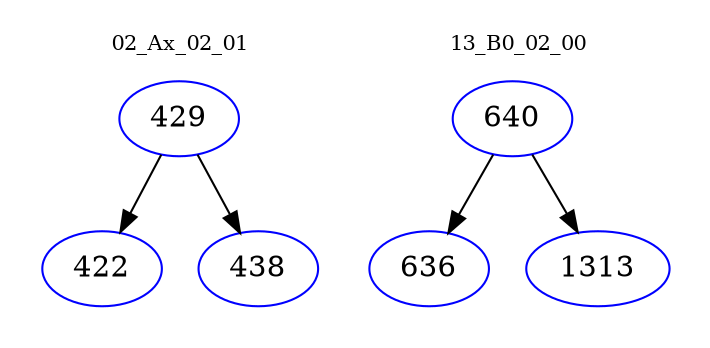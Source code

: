 digraph{
subgraph cluster_0 {
color = white
label = "02_Ax_02_01";
fontsize=10;
T0_429 [label="429", color="blue"]
T0_429 -> T0_422 [color="black"]
T0_422 [label="422", color="blue"]
T0_429 -> T0_438 [color="black"]
T0_438 [label="438", color="blue"]
}
subgraph cluster_1 {
color = white
label = "13_B0_02_00";
fontsize=10;
T1_640 [label="640", color="blue"]
T1_640 -> T1_636 [color="black"]
T1_636 [label="636", color="blue"]
T1_640 -> T1_1313 [color="black"]
T1_1313 [label="1313", color="blue"]
}
}
